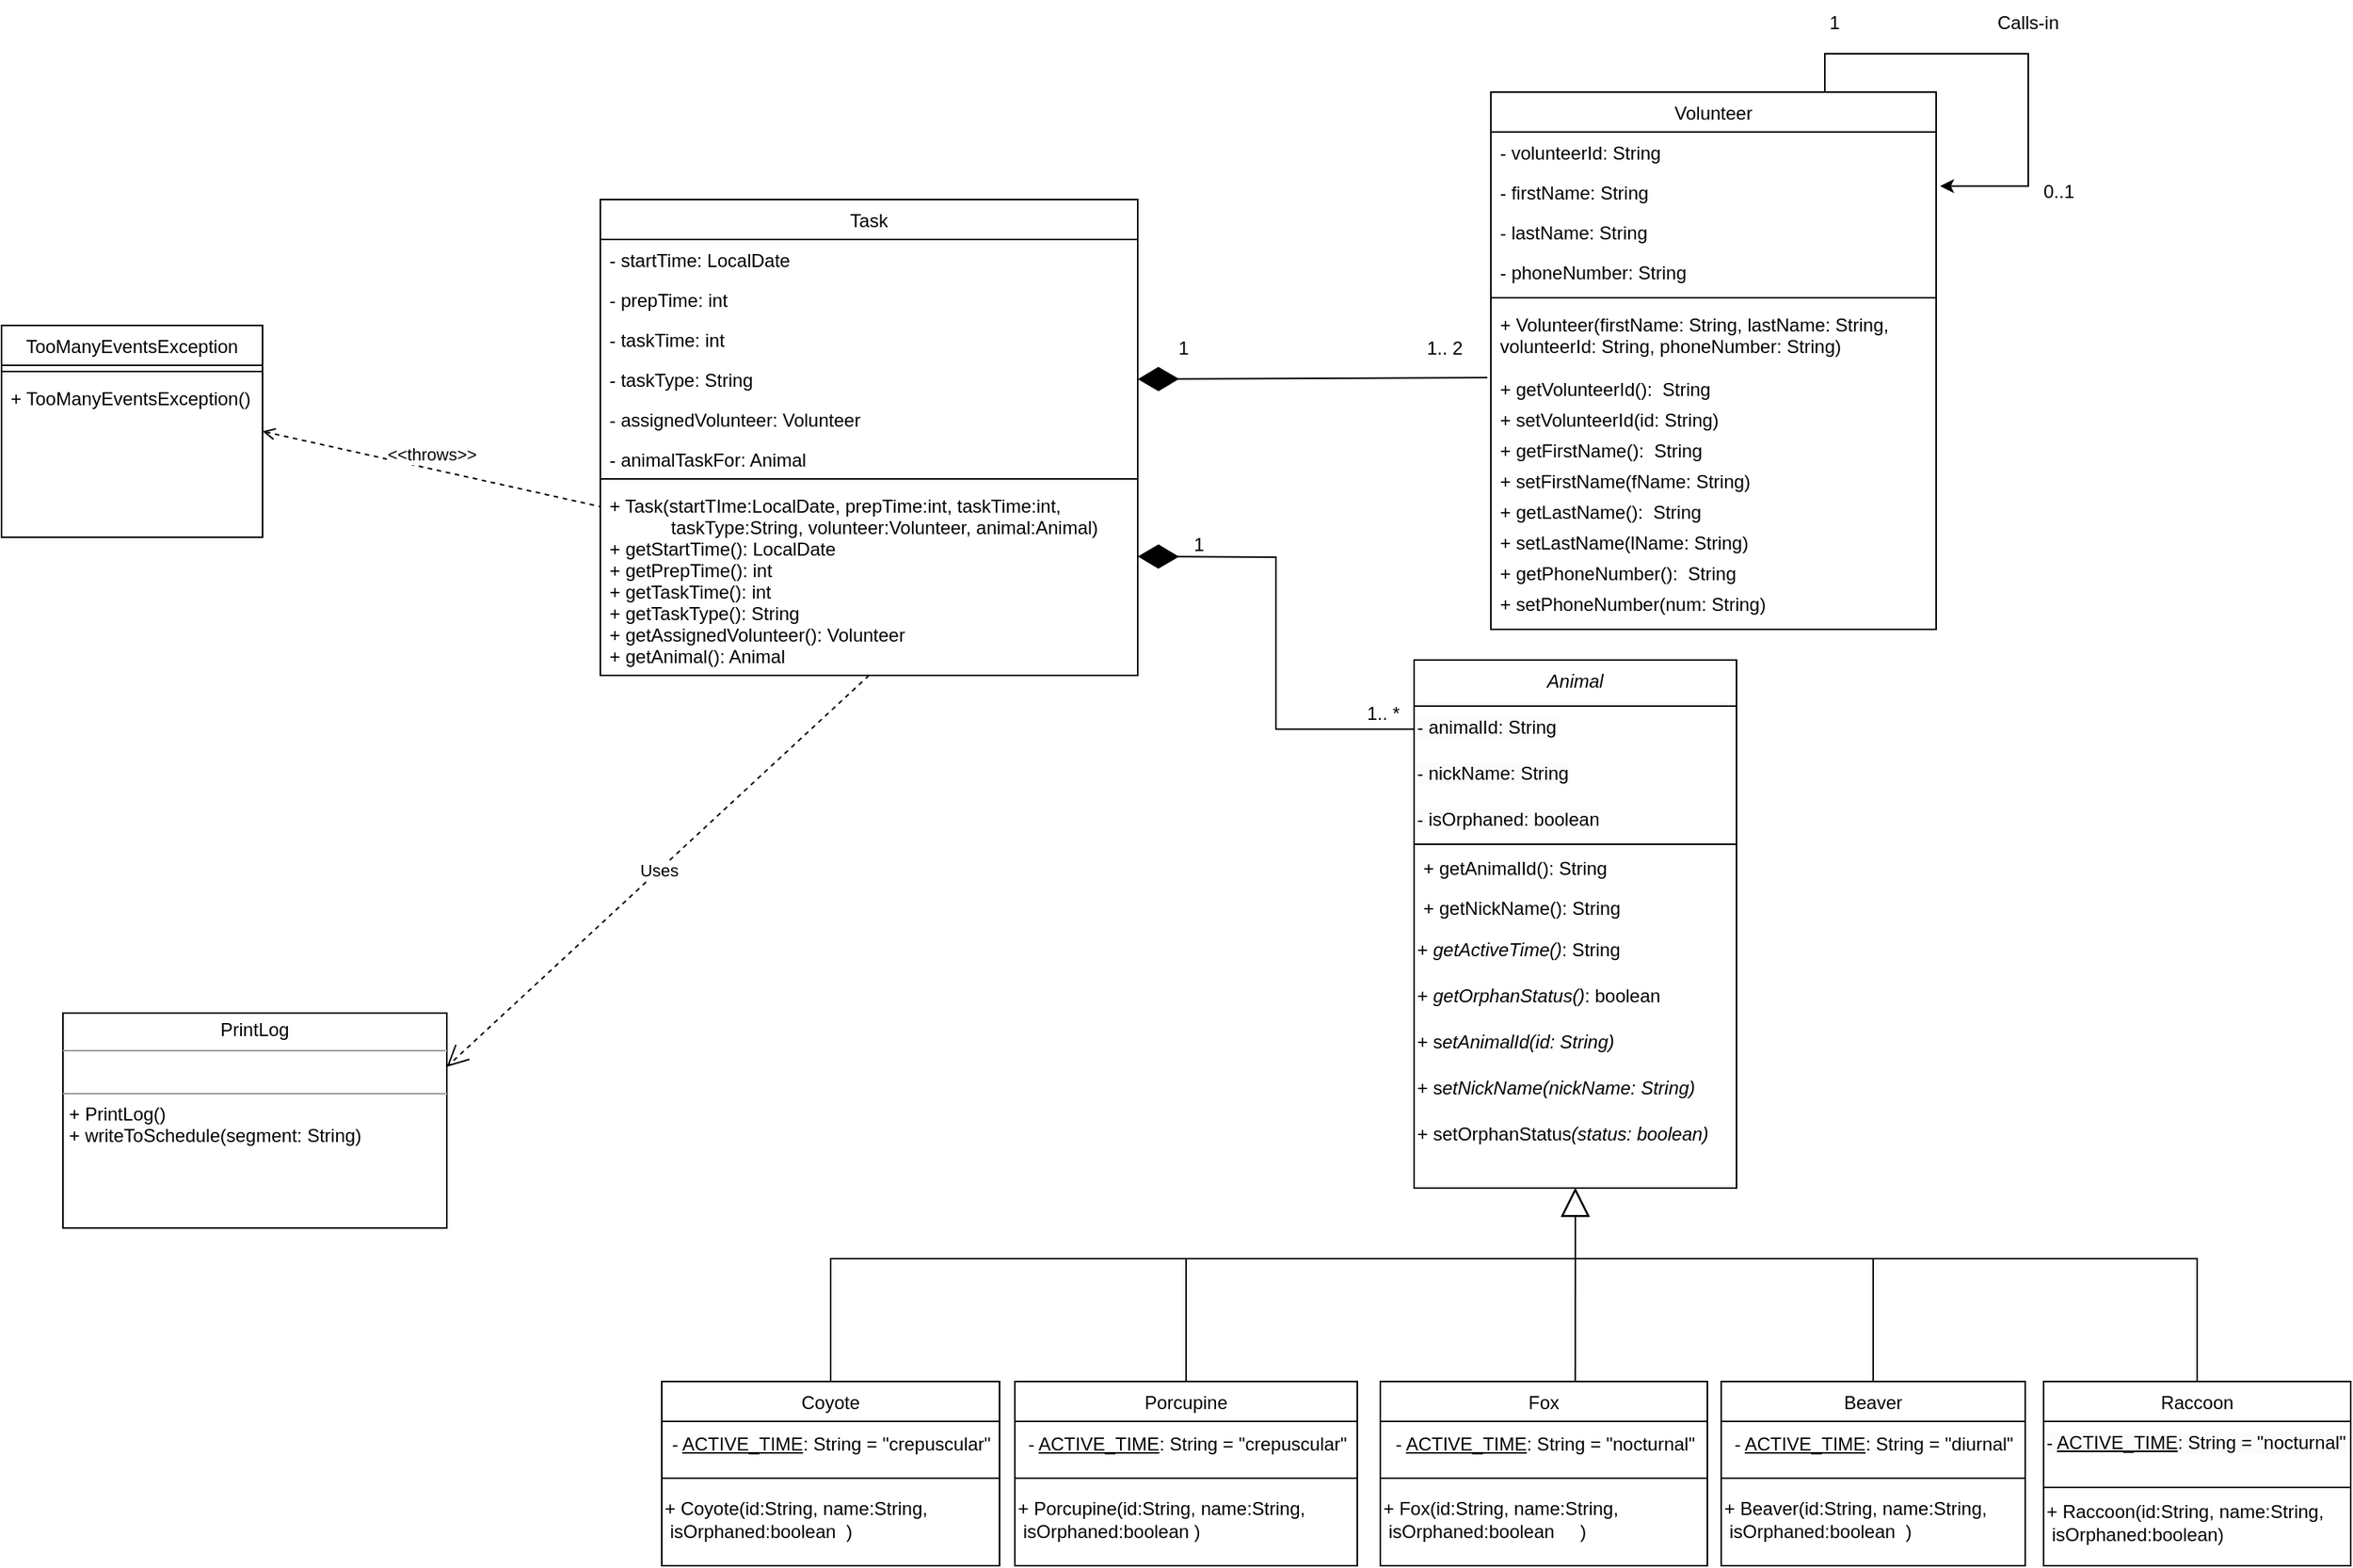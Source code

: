 <mxfile version="21.0.6" type="github">
  <diagram name="Page-1" id="5f1l54Y-k9J56JzOlF0F">
    <mxGraphModel dx="2200" dy="1110" grid="1" gridSize="10" guides="1" tooltips="1" connect="1" arrows="1" fold="1" page="1" pageScale="1" pageWidth="850" pageHeight="1100" math="0" shadow="0">
      <root>
        <mxCell id="0" />
        <mxCell id="1" parent="0" />
        <mxCell id="e-BOg4NV48hKf3DJ9NVS-3" style="edgeStyle=orthogonalEdgeStyle;rounded=0;orthogonalLoop=1;jettySize=auto;html=1;exitX=0.75;exitY=0;exitDx=0;exitDy=0;entryX=1.009;entryY=0.175;entryDx=0;entryDy=0;entryPerimeter=0;" edge="1" parent="1" source="e-BOg4NV48hKf3DJ9NVS-4" target="e-BOg4NV48hKf3DJ9NVS-4">
          <mxGeometry relative="1" as="geometry">
            <mxPoint x="1150" y="250" as="targetPoint" />
            <Array as="points">
              <mxPoint x="1198" y="275" />
              <mxPoint x="1320" y="275" />
              <mxPoint x="1320" y="333" />
            </Array>
          </mxGeometry>
        </mxCell>
        <mxCell id="e-BOg4NV48hKf3DJ9NVS-4" value="Volunteer" style="swimlane;fontStyle=0;align=center;verticalAlign=top;childLayout=stackLayout;horizontal=1;startSize=26;horizontalStack=0;resizeParent=1;resizeLast=0;collapsible=1;marginBottom=0;rounded=0;shadow=0;strokeWidth=1;" vertex="1" parent="1">
          <mxGeometry x="970" y="300" width="290" height="350" as="geometry">
            <mxRectangle x="220" y="120" width="160" height="26" as="alternateBounds" />
          </mxGeometry>
        </mxCell>
        <mxCell id="e-BOg4NV48hKf3DJ9NVS-5" value="- volunteerId: String" style="text;align=left;verticalAlign=top;spacingLeft=4;spacingRight=4;overflow=hidden;rotatable=0;points=[[0,0.5],[1,0.5]];portConstraint=eastwest;" vertex="1" parent="e-BOg4NV48hKf3DJ9NVS-4">
          <mxGeometry y="26" width="290" height="26" as="geometry" />
        </mxCell>
        <mxCell id="e-BOg4NV48hKf3DJ9NVS-6" value="- firstName: String" style="text;align=left;verticalAlign=top;spacingLeft=4;spacingRight=4;overflow=hidden;rotatable=0;points=[[0,0.5],[1,0.5]];portConstraint=eastwest;" vertex="1" parent="e-BOg4NV48hKf3DJ9NVS-4">
          <mxGeometry y="52" width="290" height="26" as="geometry" />
        </mxCell>
        <mxCell id="e-BOg4NV48hKf3DJ9NVS-7" value="- lastName: String" style="text;align=left;verticalAlign=top;spacingLeft=4;spacingRight=4;overflow=hidden;rotatable=0;points=[[0,0.5],[1,0.5]];portConstraint=eastwest;rounded=0;shadow=0;html=0;" vertex="1" parent="e-BOg4NV48hKf3DJ9NVS-4">
          <mxGeometry y="78" width="290" height="26" as="geometry" />
        </mxCell>
        <mxCell id="e-BOg4NV48hKf3DJ9NVS-8" value="- phoneNumber: String" style="text;align=left;verticalAlign=top;spacingLeft=4;spacingRight=4;overflow=hidden;rotatable=0;points=[[0,0.5],[1,0.5]];portConstraint=eastwest;rounded=0;shadow=0;html=0;" vertex="1" parent="e-BOg4NV48hKf3DJ9NVS-4">
          <mxGeometry y="104" width="290" height="26" as="geometry" />
        </mxCell>
        <mxCell id="e-BOg4NV48hKf3DJ9NVS-9" value="" style="line;html=1;strokeWidth=1;align=left;verticalAlign=middle;spacingTop=-1;spacingLeft=3;spacingRight=3;rotatable=0;labelPosition=right;points=[];portConstraint=eastwest;" vertex="1" parent="e-BOg4NV48hKf3DJ9NVS-4">
          <mxGeometry y="130" width="290" height="8" as="geometry" />
        </mxCell>
        <mxCell id="e-BOg4NV48hKf3DJ9NVS-10" value="+ Volunteer(firstName: String, lastName: String, &#xa;volunteerId: String, phoneNumber: String)" style="text;align=left;verticalAlign=top;spacingLeft=4;spacingRight=4;overflow=hidden;rotatable=0;points=[[0,0.5],[1,0.5]];portConstraint=eastwest;" vertex="1" parent="e-BOg4NV48hKf3DJ9NVS-4">
          <mxGeometry y="138" width="290" height="42" as="geometry" />
        </mxCell>
        <mxCell id="e-BOg4NV48hKf3DJ9NVS-11" value="+ getVolunteerId():  String" style="text;align=left;verticalAlign=top;spacingLeft=4;spacingRight=4;overflow=hidden;rotatable=0;points=[[0,0.5],[1,0.5]];portConstraint=eastwest;" vertex="1" parent="e-BOg4NV48hKf3DJ9NVS-4">
          <mxGeometry y="180" width="290" height="20" as="geometry" />
        </mxCell>
        <mxCell id="e-BOg4NV48hKf3DJ9NVS-12" value="+ setVolunteerId(id: String) " style="text;align=left;verticalAlign=top;spacingLeft=4;spacingRight=4;overflow=hidden;rotatable=0;points=[[0,0.5],[1,0.5]];portConstraint=eastwest;" vertex="1" parent="e-BOg4NV48hKf3DJ9NVS-4">
          <mxGeometry y="200" width="290" height="20" as="geometry" />
        </mxCell>
        <mxCell id="e-BOg4NV48hKf3DJ9NVS-13" value="+ getFirstName():  String" style="text;align=left;verticalAlign=top;spacingLeft=4;spacingRight=4;overflow=hidden;rotatable=0;points=[[0,0.5],[1,0.5]];portConstraint=eastwest;" vertex="1" parent="e-BOg4NV48hKf3DJ9NVS-4">
          <mxGeometry y="220" width="290" height="20" as="geometry" />
        </mxCell>
        <mxCell id="e-BOg4NV48hKf3DJ9NVS-14" value="+ setFirstName(fName: String) " style="text;align=left;verticalAlign=top;spacingLeft=4;spacingRight=4;overflow=hidden;rotatable=0;points=[[0,0.5],[1,0.5]];portConstraint=eastwest;" vertex="1" parent="e-BOg4NV48hKf3DJ9NVS-4">
          <mxGeometry y="240" width="290" height="20" as="geometry" />
        </mxCell>
        <mxCell id="e-BOg4NV48hKf3DJ9NVS-15" value="+ getLastName():  String" style="text;align=left;verticalAlign=top;spacingLeft=4;spacingRight=4;overflow=hidden;rotatable=0;points=[[0,0.5],[1,0.5]];portConstraint=eastwest;" vertex="1" parent="e-BOg4NV48hKf3DJ9NVS-4">
          <mxGeometry y="260" width="290" height="20" as="geometry" />
        </mxCell>
        <mxCell id="e-BOg4NV48hKf3DJ9NVS-16" value="+ setLastName(lName: String) " style="text;align=left;verticalAlign=top;spacingLeft=4;spacingRight=4;overflow=hidden;rotatable=0;points=[[0,0.5],[1,0.5]];portConstraint=eastwest;" vertex="1" parent="e-BOg4NV48hKf3DJ9NVS-4">
          <mxGeometry y="280" width="290" height="20" as="geometry" />
        </mxCell>
        <mxCell id="e-BOg4NV48hKf3DJ9NVS-17" value="+ getPhoneNumber():  String" style="text;align=left;verticalAlign=top;spacingLeft=4;spacingRight=4;overflow=hidden;rotatable=0;points=[[0,0.5],[1,0.5]];portConstraint=eastwest;" vertex="1" parent="e-BOg4NV48hKf3DJ9NVS-4">
          <mxGeometry y="300" width="290" height="20" as="geometry" />
        </mxCell>
        <mxCell id="e-BOg4NV48hKf3DJ9NVS-18" value="+ setPhoneNumber(num: String)" style="text;align=left;verticalAlign=top;spacingLeft=4;spacingRight=4;overflow=hidden;rotatable=0;points=[[0,0.5],[1,0.5]];portConstraint=eastwest;" vertex="1" parent="e-BOg4NV48hKf3DJ9NVS-4">
          <mxGeometry y="320" width="290" height="20" as="geometry" />
        </mxCell>
        <mxCell id="e-BOg4NV48hKf3DJ9NVS-19" value="Animal" style="swimlane;fontStyle=2;align=center;verticalAlign=top;childLayout=stackLayout;horizontal=1;startSize=30;horizontalStack=0;resizeParent=1;resizeLast=0;collapsible=1;marginBottom=0;rounded=0;shadow=0;strokeWidth=1;" vertex="1" parent="1">
          <mxGeometry x="920" y="670" width="210" height="344" as="geometry">
            <mxRectangle x="130" y="380" width="160" height="26" as="alternateBounds" />
          </mxGeometry>
        </mxCell>
        <mxCell id="e-BOg4NV48hKf3DJ9NVS-20" value="&lt;span style=&quot;color: rgb(0, 0, 0); font-family: Helvetica; font-size: 12px; font-style: normal; font-variant-ligatures: normal; font-variant-caps: normal; font-weight: 400; letter-spacing: normal; orphans: 2; text-align: left; text-indent: 0px; text-transform: none; widows: 2; word-spacing: 0px; -webkit-text-stroke-width: 0px; background-color: rgb(251, 251, 251); text-decoration-thickness: initial; text-decoration-style: initial; text-decoration-color: initial; float: none; display: inline !important;&quot;&gt;- animalId: String&lt;/span&gt;" style="text;whiteSpace=wrap;html=1;" vertex="1" parent="e-BOg4NV48hKf3DJ9NVS-19">
          <mxGeometry y="30" width="210" height="30" as="geometry" />
        </mxCell>
        <mxCell id="e-BOg4NV48hKf3DJ9NVS-21" value="&lt;span style=&quot;color: rgb(0, 0, 0); font-family: Helvetica; font-size: 12px; font-style: normal; font-variant-ligatures: normal; font-variant-caps: normal; font-weight: 400; letter-spacing: normal; orphans: 2; text-align: left; text-indent: 0px; text-transform: none; widows: 2; word-spacing: 0px; -webkit-text-stroke-width: 0px; background-color: rgb(251, 251, 251); text-decoration-thickness: initial; text-decoration-style: initial; text-decoration-color: initial; float: none; display: inline !important;&quot;&gt;- nickName: String&lt;/span&gt;" style="text;whiteSpace=wrap;html=1;" vertex="1" parent="e-BOg4NV48hKf3DJ9NVS-19">
          <mxGeometry y="60" width="210" height="30" as="geometry" />
        </mxCell>
        <mxCell id="e-BOg4NV48hKf3DJ9NVS-22" value="&lt;span style=&quot;color: rgb(0, 0, 0); font-family: Helvetica; font-size: 12px; font-style: normal; font-variant-ligatures: normal; font-variant-caps: normal; font-weight: 400; letter-spacing: normal; orphans: 2; text-align: left; text-indent: 0px; text-transform: none; widows: 2; word-spacing: 0px; -webkit-text-stroke-width: 0px; background-color: rgb(251, 251, 251); text-decoration-thickness: initial; text-decoration-style: initial; text-decoration-color: initial; float: none; display: inline !important;&quot;&gt;- isOrphaned: boolean&lt;/span&gt;" style="text;whiteSpace=wrap;html=1;" vertex="1" parent="e-BOg4NV48hKf3DJ9NVS-19">
          <mxGeometry y="90" width="210" height="28" as="geometry" />
        </mxCell>
        <mxCell id="e-BOg4NV48hKf3DJ9NVS-23" value="" style="line;html=1;strokeWidth=1;align=left;verticalAlign=middle;spacingTop=-1;spacingLeft=3;spacingRight=3;rotatable=0;labelPosition=right;points=[];portConstraint=eastwest;" vertex="1" parent="e-BOg4NV48hKf3DJ9NVS-19">
          <mxGeometry y="118" width="210" height="4" as="geometry" />
        </mxCell>
        <mxCell id="e-BOg4NV48hKf3DJ9NVS-24" value="+ getAnimalId(): String" style="text;align=left;verticalAlign=top;spacingLeft=4;spacingRight=4;overflow=hidden;rotatable=0;points=[[0,0.5],[1,0.5]];portConstraint=eastwest;fontStyle=0" vertex="1" parent="e-BOg4NV48hKf3DJ9NVS-19">
          <mxGeometry y="122" width="210" height="26" as="geometry" />
        </mxCell>
        <mxCell id="e-BOg4NV48hKf3DJ9NVS-25" value="+ getNickName(): String" style="text;align=left;verticalAlign=top;spacingLeft=4;spacingRight=4;overflow=hidden;rotatable=0;points=[[0,0.5],[1,0.5]];portConstraint=eastwest;fontStyle=0" vertex="1" parent="e-BOg4NV48hKf3DJ9NVS-19">
          <mxGeometry y="148" width="210" height="26" as="geometry" />
        </mxCell>
        <mxCell id="e-BOg4NV48hKf3DJ9NVS-26" value="+ &lt;i&gt;getActiveTime()&lt;/i&gt;: String" style="text;html=1;align=left;verticalAlign=middle;resizable=0;points=[];autosize=1;strokeColor=none;fillColor=none;" vertex="1" parent="e-BOg4NV48hKf3DJ9NVS-19">
          <mxGeometry y="174" width="210" height="30" as="geometry" />
        </mxCell>
        <mxCell id="e-BOg4NV48hKf3DJ9NVS-27" value="+ &lt;i&gt;getOrphanStatus()&lt;/i&gt;: boolean" style="text;html=1;align=left;verticalAlign=middle;resizable=0;points=[];autosize=1;strokeColor=none;fillColor=none;" vertex="1" parent="e-BOg4NV48hKf3DJ9NVS-19">
          <mxGeometry y="204" width="210" height="30" as="geometry" />
        </mxCell>
        <mxCell id="e-BOg4NV48hKf3DJ9NVS-28" value="+ s&lt;i&gt;etAnimalId(id: String)&lt;/i&gt;" style="text;html=1;align=left;verticalAlign=middle;resizable=0;points=[];autosize=1;strokeColor=none;fillColor=none;" vertex="1" parent="e-BOg4NV48hKf3DJ9NVS-19">
          <mxGeometry y="234" width="210" height="30" as="geometry" />
        </mxCell>
        <mxCell id="e-BOg4NV48hKf3DJ9NVS-29" value="+ s&lt;i&gt;etNickName(nickName: String)&lt;/i&gt;" style="text;html=1;align=left;verticalAlign=middle;resizable=0;points=[];autosize=1;strokeColor=none;fillColor=none;" vertex="1" parent="e-BOg4NV48hKf3DJ9NVS-19">
          <mxGeometry y="264" width="210" height="30" as="geometry" />
        </mxCell>
        <mxCell id="e-BOg4NV48hKf3DJ9NVS-30" value="+ setOrphanStatus&lt;i&gt;(status: boolean)&lt;/i&gt;" style="text;html=1;align=left;verticalAlign=middle;resizable=0;points=[];autosize=1;strokeColor=none;fillColor=none;" vertex="1" parent="e-BOg4NV48hKf3DJ9NVS-19">
          <mxGeometry y="294" width="210" height="30" as="geometry" />
        </mxCell>
        <mxCell id="e-BOg4NV48hKf3DJ9NVS-31" value="Coyote" style="swimlane;fontStyle=0;align=center;verticalAlign=top;childLayout=stackLayout;horizontal=1;startSize=26;horizontalStack=0;resizeParent=1;resizeLast=0;collapsible=1;marginBottom=0;rounded=0;shadow=0;strokeWidth=1;" vertex="1" parent="1">
          <mxGeometry x="430" y="1140" width="220" height="120" as="geometry">
            <mxRectangle x="130" y="380" width="160" height="26" as="alternateBounds" />
          </mxGeometry>
        </mxCell>
        <mxCell id="e-BOg4NV48hKf3DJ9NVS-32" value="- &lt;u&gt;ACTIVE_TIME&lt;/u&gt;: String = &quot;crepuscular&quot;" style="text;html=1;align=center;verticalAlign=middle;resizable=0;points=[];autosize=1;strokeColor=none;fillColor=none;" vertex="1" parent="e-BOg4NV48hKf3DJ9NVS-31">
          <mxGeometry y="26" width="220" height="30" as="geometry" />
        </mxCell>
        <mxCell id="e-BOg4NV48hKf3DJ9NVS-33" value="" style="line;html=1;strokeWidth=1;align=left;verticalAlign=middle;spacingTop=-1;spacingLeft=3;spacingRight=3;rotatable=0;labelPosition=right;points=[];portConstraint=eastwest;" vertex="1" parent="e-BOg4NV48hKf3DJ9NVS-31">
          <mxGeometry y="56" width="220" height="14" as="geometry" />
        </mxCell>
        <mxCell id="e-BOg4NV48hKf3DJ9NVS-34" value="+ Coyote(id:String, name:String, &lt;br&gt;&lt;span style=&quot;white-space: pre;&quot;&gt;	isOrphaned:boolean&lt;/span&gt;&amp;nbsp; )" style="text;html=1;align=left;verticalAlign=middle;resizable=0;points=[];autosize=1;strokeColor=none;fillColor=none;" vertex="1" parent="e-BOg4NV48hKf3DJ9NVS-31">
          <mxGeometry y="70" width="220" height="40" as="geometry" />
        </mxCell>
        <mxCell id="e-BOg4NV48hKf3DJ9NVS-35" value="Porcupine" style="swimlane;fontStyle=0;align=center;verticalAlign=top;childLayout=stackLayout;horizontal=1;startSize=26;horizontalStack=0;resizeParent=1;resizeLast=0;collapsible=1;marginBottom=0;rounded=0;shadow=0;strokeWidth=1;" vertex="1" parent="1">
          <mxGeometry x="660" y="1140" width="223" height="120" as="geometry">
            <mxRectangle x="130" y="380" width="160" height="26" as="alternateBounds" />
          </mxGeometry>
        </mxCell>
        <mxCell id="e-BOg4NV48hKf3DJ9NVS-36" value="- &lt;u&gt;ACTIVE_TIME&lt;/u&gt;: String = &quot;crepuscular&quot;" style="text;html=1;align=center;verticalAlign=middle;resizable=0;points=[];autosize=1;strokeColor=none;fillColor=none;" vertex="1" parent="e-BOg4NV48hKf3DJ9NVS-35">
          <mxGeometry y="26" width="223" height="30" as="geometry" />
        </mxCell>
        <mxCell id="e-BOg4NV48hKf3DJ9NVS-37" value="" style="line;html=1;strokeWidth=1;align=left;verticalAlign=middle;spacingTop=-1;spacingLeft=3;spacingRight=3;rotatable=0;labelPosition=right;points=[];portConstraint=eastwest;" vertex="1" parent="e-BOg4NV48hKf3DJ9NVS-35">
          <mxGeometry y="56" width="223" height="14" as="geometry" />
        </mxCell>
        <mxCell id="e-BOg4NV48hKf3DJ9NVS-38" value="+ Porcupine(id:String, name:String, &lt;br&gt;&lt;span style=&quot;white-space: pre;&quot;&gt;	&lt;/span&gt;isOrphaned:boolean )" style="text;html=1;align=left;verticalAlign=middle;resizable=0;points=[];autosize=1;strokeColor=none;fillColor=none;" vertex="1" parent="e-BOg4NV48hKf3DJ9NVS-35">
          <mxGeometry y="70" width="223" height="40" as="geometry" />
        </mxCell>
        <mxCell id="e-BOg4NV48hKf3DJ9NVS-39" value="Raccoon" style="swimlane;fontStyle=0;align=center;verticalAlign=top;childLayout=stackLayout;horizontal=1;startSize=26;horizontalStack=0;resizeParent=1;resizeLast=0;collapsible=1;marginBottom=0;rounded=0;shadow=0;strokeWidth=1;" vertex="1" parent="1">
          <mxGeometry x="1330" y="1140" width="200" height="120" as="geometry">
            <mxRectangle x="590" y="730" width="160" height="26" as="alternateBounds" />
          </mxGeometry>
        </mxCell>
        <mxCell id="e-BOg4NV48hKf3DJ9NVS-40" value="&lt;span style=&quot;color: rgb(0, 0, 0); font-family: Helvetica; font-size: 12px; font-style: normal; font-variant-ligatures: normal; font-variant-caps: normal; font-weight: 400; letter-spacing: normal; orphans: 2; text-align: center; text-indent: 0px; text-transform: none; widows: 2; word-spacing: 0px; -webkit-text-stroke-width: 0px; background-color: rgb(251, 251, 251); text-decoration-thickness: initial; text-decoration-style: initial; text-decoration-color: initial; float: none; display: inline !important;&quot;&gt;- &lt;u&gt;ACTIVE_TIME&lt;/u&gt;: String = &quot;nocturnal&quot;&lt;/span&gt;" style="text;whiteSpace=wrap;html=1;" vertex="1" parent="e-BOg4NV48hKf3DJ9NVS-39">
          <mxGeometry y="26" width="200" height="40" as="geometry" />
        </mxCell>
        <mxCell id="e-BOg4NV48hKf3DJ9NVS-41" value="" style="line;html=1;strokeWidth=1;align=left;verticalAlign=middle;spacingTop=-1;spacingLeft=3;spacingRight=3;rotatable=0;labelPosition=right;points=[];portConstraint=eastwest;" vertex="1" parent="e-BOg4NV48hKf3DJ9NVS-39">
          <mxGeometry y="66" width="200" height="6" as="geometry" />
        </mxCell>
        <mxCell id="e-BOg4NV48hKf3DJ9NVS-42" value="+ Raccoon(id:String, name:String, &lt;br&gt;&lt;span style=&quot;white-space: pre;&quot;&gt;	isOrphaned:boolean&lt;/span&gt;)" style="text;html=1;align=left;verticalAlign=middle;resizable=0;points=[];autosize=1;strokeColor=none;fillColor=none;" vertex="1" parent="e-BOg4NV48hKf3DJ9NVS-39">
          <mxGeometry y="72" width="200" height="40" as="geometry" />
        </mxCell>
        <mxCell id="e-BOg4NV48hKf3DJ9NVS-43" value="Beaver" style="swimlane;fontStyle=0;align=center;verticalAlign=top;childLayout=stackLayout;horizontal=1;startSize=26;horizontalStack=0;resizeParent=1;resizeLast=0;collapsible=1;marginBottom=0;rounded=0;shadow=0;strokeWidth=1;" vertex="1" parent="1">
          <mxGeometry x="1120" y="1140" width="198" height="120" as="geometry">
            <mxRectangle x="130" y="380" width="160" height="26" as="alternateBounds" />
          </mxGeometry>
        </mxCell>
        <mxCell id="e-BOg4NV48hKf3DJ9NVS-44" value="- &lt;u&gt;ACTIVE_TIME&lt;/u&gt;: String = &quot;diurnal&quot;" style="text;html=1;align=center;verticalAlign=middle;resizable=0;points=[];autosize=1;strokeColor=none;fillColor=none;" vertex="1" parent="e-BOg4NV48hKf3DJ9NVS-43">
          <mxGeometry y="26" width="198" height="30" as="geometry" />
        </mxCell>
        <mxCell id="e-BOg4NV48hKf3DJ9NVS-45" value="" style="line;html=1;strokeWidth=1;align=left;verticalAlign=middle;spacingTop=-1;spacingLeft=3;spacingRight=3;rotatable=0;labelPosition=right;points=[];portConstraint=eastwest;" vertex="1" parent="e-BOg4NV48hKf3DJ9NVS-43">
          <mxGeometry y="56" width="198" height="14" as="geometry" />
        </mxCell>
        <mxCell id="e-BOg4NV48hKf3DJ9NVS-46" value="+ Beaver(id:String, name:String, &lt;br&gt;&lt;span style=&quot;white-space: pre;&quot;&gt;	&lt;/span&gt;isOrphaned:boolean &amp;nbsp;)" style="text;html=1;align=left;verticalAlign=middle;resizable=0;points=[];autosize=1;strokeColor=none;fillColor=none;" vertex="1" parent="e-BOg4NV48hKf3DJ9NVS-43">
          <mxGeometry y="70" width="198" height="40" as="geometry" />
        </mxCell>
        <mxCell id="e-BOg4NV48hKf3DJ9NVS-47" value="Fox" style="swimlane;fontStyle=0;align=center;verticalAlign=top;childLayout=stackLayout;horizontal=1;startSize=26;horizontalStack=0;resizeParent=1;resizeLast=0;collapsible=1;marginBottom=0;rounded=0;shadow=0;strokeWidth=1;" vertex="1" parent="1">
          <mxGeometry x="898" y="1140" width="213" height="120" as="geometry">
            <mxRectangle x="130" y="380" width="160" height="26" as="alternateBounds" />
          </mxGeometry>
        </mxCell>
        <mxCell id="e-BOg4NV48hKf3DJ9NVS-48" value="- &lt;u&gt;ACTIVE_TIME&lt;/u&gt;: String = &quot;nocturnal&quot;" style="text;html=1;align=center;verticalAlign=middle;resizable=0;points=[];autosize=1;strokeColor=none;fillColor=none;" vertex="1" parent="e-BOg4NV48hKf3DJ9NVS-47">
          <mxGeometry y="26" width="213" height="30" as="geometry" />
        </mxCell>
        <mxCell id="e-BOg4NV48hKf3DJ9NVS-49" value="" style="line;html=1;strokeWidth=1;align=left;verticalAlign=middle;spacingTop=-1;spacingLeft=3;spacingRight=3;rotatable=0;labelPosition=right;points=[];portConstraint=eastwest;" vertex="1" parent="e-BOg4NV48hKf3DJ9NVS-47">
          <mxGeometry y="56" width="213" height="14" as="geometry" />
        </mxCell>
        <mxCell id="e-BOg4NV48hKf3DJ9NVS-50" value="+ Fox(id:String, name:String, &lt;br&gt;&lt;span style=&quot;white-space: pre;&quot;&gt;	&lt;/span&gt;isOrphaned:boolean &amp;nbsp; &amp;nbsp; )" style="text;html=1;align=left;verticalAlign=middle;resizable=0;points=[];autosize=1;strokeColor=none;fillColor=none;" vertex="1" parent="e-BOg4NV48hKf3DJ9NVS-47">
          <mxGeometry y="70" width="213" height="40" as="geometry" />
        </mxCell>
        <mxCell id="e-BOg4NV48hKf3DJ9NVS-51" value="1" style="text;strokeColor=none;align=center;fillColor=none;html=1;verticalAlign=middle;whiteSpace=wrap;rounded=0;" vertex="1" parent="1">
          <mxGeometry x="1164" y="240" width="60" height="30" as="geometry" />
        </mxCell>
        <mxCell id="e-BOg4NV48hKf3DJ9NVS-52" value="0..1" style="text;strokeColor=none;align=center;fillColor=none;html=1;verticalAlign=middle;whiteSpace=wrap;rounded=0;" vertex="1" parent="1">
          <mxGeometry x="1310" y="350" width="60" height="30" as="geometry" />
        </mxCell>
        <mxCell id="e-BOg4NV48hKf3DJ9NVS-53" value="Calls-in" style="text;strokeColor=none;align=center;fillColor=none;html=1;verticalAlign=middle;whiteSpace=wrap;rounded=0;" vertex="1" parent="1">
          <mxGeometry x="1290" y="240" width="60" height="30" as="geometry" />
        </mxCell>
        <mxCell id="e-BOg4NV48hKf3DJ9NVS-54" value="&lt;p style=&quot;margin:0px;margin-top:4px;text-align:center;&quot;&gt;PrintLog&lt;/p&gt;&lt;hr size=&quot;1&quot;&gt;&lt;p style=&quot;margin:0px;margin-left:4px;&quot;&gt;&lt;br&gt;&lt;/p&gt;&lt;hr size=&quot;1&quot;&gt;&lt;p style=&quot;margin:0px;margin-left:4px;&quot;&gt;+ PrintLog()&lt;/p&gt;&lt;p style=&quot;margin:0px;margin-left:4px;&quot;&gt;+ writeToSchedule(segment: String)&lt;/p&gt;" style="verticalAlign=top;align=left;overflow=fill;fontSize=12;fontFamily=Helvetica;html=1;whiteSpace=wrap;" vertex="1" parent="1">
          <mxGeometry x="40" y="900" width="250" height="140" as="geometry" />
        </mxCell>
        <mxCell id="e-BOg4NV48hKf3DJ9NVS-55" value="" style="endArrow=block;endSize=16;endFill=0;html=1;rounded=0;edgeStyle=orthogonalEdgeStyle;exitX=0.5;exitY=0;exitDx=0;exitDy=0;entryX=0.5;entryY=1;entryDx=0;entryDy=0;" edge="1" parent="1" source="e-BOg4NV48hKf3DJ9NVS-43" target="e-BOg4NV48hKf3DJ9NVS-19">
          <mxGeometry x="0.432" y="-55" width="160" relative="1" as="geometry">
            <mxPoint x="1070" y="1070" as="sourcePoint" />
            <mxPoint x="1230" y="1070" as="targetPoint" />
            <Array as="points">
              <mxPoint x="1203" y="1060" />
              <mxPoint x="1005" y="1060" />
            </Array>
            <mxPoint y="1" as="offset" />
          </mxGeometry>
        </mxCell>
        <mxCell id="e-BOg4NV48hKf3DJ9NVS-56" value="" style="endArrow=block;endSize=16;endFill=0;html=1;rounded=0;edgeStyle=orthogonalEdgeStyle;exitX=0.5;exitY=0;exitDx=0;exitDy=0;entryX=0.5;entryY=1;entryDx=0;entryDy=0;" edge="1" parent="1" source="e-BOg4NV48hKf3DJ9NVS-39" target="e-BOg4NV48hKf3DJ9NVS-19">
          <mxGeometry x="0.432" y="-55" width="160" relative="1" as="geometry">
            <mxPoint x="1248" y="1150" as="sourcePoint" />
            <mxPoint x="1050" y="918" as="targetPoint" />
            <Array as="points">
              <mxPoint x="1400" y="1060" />
              <mxPoint x="1005" y="1060" />
            </Array>
            <mxPoint y="1" as="offset" />
          </mxGeometry>
        </mxCell>
        <mxCell id="e-BOg4NV48hKf3DJ9NVS-57" value="" style="endArrow=block;endSize=16;endFill=0;html=1;rounded=0;edgeStyle=orthogonalEdgeStyle;exitX=0.5;exitY=0;exitDx=0;exitDy=0;entryX=0.5;entryY=1;entryDx=0;entryDy=0;" edge="1" parent="1" source="e-BOg4NV48hKf3DJ9NVS-35" target="e-BOg4NV48hKf3DJ9NVS-19">
          <mxGeometry x="0.432" y="-55" width="160" relative="1" as="geometry">
            <mxPoint x="785" y="1140" as="sourcePoint" />
            <mxPoint x="390" y="908" as="targetPoint" />
            <Array as="points">
              <mxPoint x="778" y="1060" />
              <mxPoint x="1005" y="1060" />
            </Array>
            <mxPoint y="1" as="offset" />
          </mxGeometry>
        </mxCell>
        <mxCell id="e-BOg4NV48hKf3DJ9NVS-58" value="Task" style="swimlane;fontStyle=0;align=center;verticalAlign=top;childLayout=stackLayout;horizontal=1;startSize=26;horizontalStack=0;resizeParent=1;resizeLast=0;collapsible=1;marginBottom=0;rounded=0;shadow=0;strokeWidth=1;" vertex="1" parent="1">
          <mxGeometry x="390" y="370" width="350" height="310" as="geometry">
            <mxRectangle x="220" y="120" width="160" height="26" as="alternateBounds" />
          </mxGeometry>
        </mxCell>
        <mxCell id="e-BOg4NV48hKf3DJ9NVS-59" value="- startTime: LocalDate" style="text;align=left;verticalAlign=top;spacingLeft=4;spacingRight=4;overflow=hidden;rotatable=0;points=[[0,0.5],[1,0.5]];portConstraint=eastwest;" vertex="1" parent="e-BOg4NV48hKf3DJ9NVS-58">
          <mxGeometry y="26" width="350" height="26" as="geometry" />
        </mxCell>
        <mxCell id="e-BOg4NV48hKf3DJ9NVS-60" value="- prepTime: int" style="text;align=left;verticalAlign=top;spacingLeft=4;spacingRight=4;overflow=hidden;rotatable=0;points=[[0,0.5],[1,0.5]];portConstraint=eastwest;" vertex="1" parent="e-BOg4NV48hKf3DJ9NVS-58">
          <mxGeometry y="52" width="350" height="26" as="geometry" />
        </mxCell>
        <mxCell id="e-BOg4NV48hKf3DJ9NVS-61" value="- taskTime: int" style="text;align=left;verticalAlign=top;spacingLeft=4;spacingRight=4;overflow=hidden;rotatable=0;points=[[0,0.5],[1,0.5]];portConstraint=eastwest;" vertex="1" parent="e-BOg4NV48hKf3DJ9NVS-58">
          <mxGeometry y="78" width="350" height="26" as="geometry" />
        </mxCell>
        <mxCell id="e-BOg4NV48hKf3DJ9NVS-62" value="- taskType: String" style="text;align=left;verticalAlign=top;spacingLeft=4;spacingRight=4;overflow=hidden;rotatable=0;points=[[0,0.5],[1,0.5]];portConstraint=eastwest;rounded=0;shadow=0;html=0;" vertex="1" parent="e-BOg4NV48hKf3DJ9NVS-58">
          <mxGeometry y="104" width="350" height="26" as="geometry" />
        </mxCell>
        <mxCell id="e-BOg4NV48hKf3DJ9NVS-63" value="- assignedVolunteer: Volunteer" style="text;align=left;verticalAlign=top;spacingLeft=4;spacingRight=4;overflow=hidden;rotatable=0;points=[[0,0.5],[1,0.5]];portConstraint=eastwest;rounded=0;shadow=0;html=0;" vertex="1" parent="e-BOg4NV48hKf3DJ9NVS-58">
          <mxGeometry y="130" width="350" height="26" as="geometry" />
        </mxCell>
        <mxCell id="e-BOg4NV48hKf3DJ9NVS-64" value="- animalTaskFor: Animal" style="text;align=left;verticalAlign=top;spacingLeft=4;spacingRight=4;overflow=hidden;rotatable=0;points=[[0,0.5],[1,0.5]];portConstraint=eastwest;rounded=0;shadow=0;html=0;" vertex="1" parent="e-BOg4NV48hKf3DJ9NVS-58">
          <mxGeometry y="156" width="350" height="22" as="geometry" />
        </mxCell>
        <mxCell id="e-BOg4NV48hKf3DJ9NVS-65" value="" style="line;html=1;strokeWidth=1;align=left;verticalAlign=middle;spacingTop=-1;spacingLeft=3;spacingRight=3;rotatable=0;labelPosition=right;points=[];portConstraint=eastwest;" vertex="1" parent="e-BOg4NV48hKf3DJ9NVS-58">
          <mxGeometry y="178" width="350" height="8" as="geometry" />
        </mxCell>
        <mxCell id="e-BOg4NV48hKf3DJ9NVS-66" value="+ Task(startTIme:LocalDate, prepTime:int, taskTime:int, &#xa;            taskType:String, volunteer:Volunteer, animal:Animal)&#xa;+ getStartTime(): LocalDate&#xa;+ getPrepTime(): int&#xa;+ getTaskTime(): int&#xa;+ getTaskType(): String&#xa;+ getAssignedVolunteer(): Volunteer&#xa;+ getAnimal(): Animal" style="text;align=left;verticalAlign=top;spacingLeft=4;spacingRight=4;overflow=hidden;rotatable=0;points=[[0,0.5],[1,0.5]];portConstraint=eastwest;" vertex="1" parent="e-BOg4NV48hKf3DJ9NVS-58">
          <mxGeometry y="186" width="350" height="116" as="geometry" />
        </mxCell>
        <mxCell id="e-BOg4NV48hKf3DJ9NVS-67" value="" style="endArrow=diamondThin;endFill=1;endSize=24;html=1;rounded=0;entryX=1;entryY=0.75;entryDx=0;entryDy=0;exitX=0;exitY=0.5;exitDx=0;exitDy=0;" edge="1" parent="1" source="e-BOg4NV48hKf3DJ9NVS-20" target="e-BOg4NV48hKf3DJ9NVS-58">
          <mxGeometry width="160" relative="1" as="geometry">
            <mxPoint x="880" y="821" as="sourcePoint" />
            <mxPoint x="1080" y="710" as="targetPoint" />
            <Array as="points">
              <mxPoint x="830" y="715" />
              <mxPoint x="830" y="603" />
            </Array>
          </mxGeometry>
        </mxCell>
        <mxCell id="e-BOg4NV48hKf3DJ9NVS-68" value="" style="endArrow=diamondThin;endFill=1;endSize=24;html=1;rounded=0;entryX=1;entryY=0.5;entryDx=0;entryDy=0;exitX=-0.008;exitY=0.302;exitDx=0;exitDy=0;exitPerimeter=0;" edge="1" parent="1" source="e-BOg4NV48hKf3DJ9NVS-11" target="e-BOg4NV48hKf3DJ9NVS-62">
          <mxGeometry width="160" relative="1" as="geometry">
            <mxPoint x="890" y="760" as="sourcePoint" />
            <mxPoint x="1050" y="760" as="targetPoint" />
          </mxGeometry>
        </mxCell>
        <mxCell id="e-BOg4NV48hKf3DJ9NVS-69" value="TooManyEventsException" style="swimlane;fontStyle=0;align=center;verticalAlign=top;childLayout=stackLayout;horizontal=1;startSize=26;horizontalStack=0;resizeParent=1;resizeLast=0;collapsible=1;marginBottom=0;rounded=0;shadow=0;strokeWidth=1;" vertex="1" parent="1">
          <mxGeometry y="452" width="170" height="138" as="geometry">
            <mxRectangle x="-510" y="370" width="160" height="26" as="alternateBounds" />
          </mxGeometry>
        </mxCell>
        <mxCell id="e-BOg4NV48hKf3DJ9NVS-70" value="" style="line;html=1;strokeWidth=1;align=left;verticalAlign=middle;spacingTop=-1;spacingLeft=3;spacingRight=3;rotatable=0;labelPosition=right;points=[];portConstraint=eastwest;" vertex="1" parent="e-BOg4NV48hKf3DJ9NVS-69">
          <mxGeometry y="26" width="170" height="8" as="geometry" />
        </mxCell>
        <mxCell id="e-BOg4NV48hKf3DJ9NVS-71" value="+ TooManyEventsException()" style="text;align=left;verticalAlign=top;spacingLeft=4;spacingRight=4;overflow=hidden;rotatable=0;points=[[0,0.5],[1,0.5]];portConstraint=eastwest;" vertex="1" parent="e-BOg4NV48hKf3DJ9NVS-69">
          <mxGeometry y="34" width="170" height="26" as="geometry" />
        </mxCell>
        <mxCell id="e-BOg4NV48hKf3DJ9NVS-72" value="&amp;lt;&amp;lt;throws&amp;gt;&amp;gt;" style="html=1;verticalAlign=bottom;endArrow=none;dashed=1;endSize=8;elbow=vertical;rounded=0;exitX=1;exitY=0.5;exitDx=0;exitDy=0;entryX=0;entryY=0.121;entryDx=0;entryDy=0;entryPerimeter=0;startArrow=open;startFill=0;endFill=0;" edge="1" parent="1" source="e-BOg4NV48hKf3DJ9NVS-69" target="e-BOg4NV48hKf3DJ9NVS-66">
          <mxGeometry relative="1" as="geometry">
            <mxPoint x="270" y="730" as="sourcePoint" />
            <mxPoint x="190" y="730" as="targetPoint" />
          </mxGeometry>
        </mxCell>
        <mxCell id="e-BOg4NV48hKf3DJ9NVS-73" value="Uses" style="endArrow=open;endSize=12;dashed=1;html=1;rounded=0;exitX=0.5;exitY=1;exitDx=0;exitDy=0;entryX=1;entryY=0.25;entryDx=0;entryDy=0;" edge="1" parent="1" source="e-BOg4NV48hKf3DJ9NVS-58" target="e-BOg4NV48hKf3DJ9NVS-54">
          <mxGeometry width="160" relative="1" as="geometry">
            <mxPoint x="210" y="990" as="sourcePoint" />
            <mxPoint x="370" y="990" as="targetPoint" />
          </mxGeometry>
        </mxCell>
        <mxCell id="e-BOg4NV48hKf3DJ9NVS-74" value="" style="endArrow=none;html=1;rounded=0;exitX=0.596;exitY=0;exitDx=0;exitDy=0;exitPerimeter=0;" edge="1" parent="1" source="e-BOg4NV48hKf3DJ9NVS-47">
          <mxGeometry width="50" height="50" relative="1" as="geometry">
            <mxPoint x="915" y="1140" as="sourcePoint" />
            <mxPoint x="1025" y="1060" as="targetPoint" />
          </mxGeometry>
        </mxCell>
        <mxCell id="e-BOg4NV48hKf3DJ9NVS-75" value="1" style="text;html=1;strokeColor=none;fillColor=none;align=center;verticalAlign=middle;whiteSpace=wrap;rounded=0;" vertex="1" parent="1">
          <mxGeometry x="740" y="452" width="60" height="30" as="geometry" />
        </mxCell>
        <mxCell id="e-BOg4NV48hKf3DJ9NVS-76" value="1.. 2" style="text;html=1;strokeColor=none;fillColor=none;align=center;verticalAlign=middle;whiteSpace=wrap;rounded=0;" vertex="1" parent="1">
          <mxGeometry x="910" y="452" width="60" height="30" as="geometry" />
        </mxCell>
        <mxCell id="e-BOg4NV48hKf3DJ9NVS-77" value="1" style="text;html=1;strokeColor=none;fillColor=none;align=center;verticalAlign=middle;whiteSpace=wrap;rounded=0;" vertex="1" parent="1">
          <mxGeometry x="750" y="580" width="60" height="30" as="geometry" />
        </mxCell>
        <mxCell id="e-BOg4NV48hKf3DJ9NVS-78" value="1.. *" style="text;html=1;strokeColor=none;fillColor=none;align=center;verticalAlign=middle;whiteSpace=wrap;rounded=0;" vertex="1" parent="1">
          <mxGeometry x="870" y="690" width="60" height="30" as="geometry" />
        </mxCell>
        <mxCell id="e-BOg4NV48hKf3DJ9NVS-79" value="" style="endArrow=block;endSize=16;endFill=0;html=1;rounded=0;edgeStyle=orthogonalEdgeStyle;exitX=0.5;exitY=0;exitDx=0;exitDy=0;entryX=0.5;entryY=1;entryDx=0;entryDy=0;" edge="1" parent="1" source="e-BOg4NV48hKf3DJ9NVS-31" target="e-BOg4NV48hKf3DJ9NVS-19">
          <mxGeometry x="0.432" y="-55" width="160" relative="1" as="geometry">
            <mxPoint x="720" y="1140" as="sourcePoint" />
            <mxPoint x="973" y="1014" as="targetPoint" />
            <Array as="points">
              <mxPoint x="540" y="1060" />
              <mxPoint x="1025" y="1060" />
            </Array>
            <mxPoint y="1" as="offset" />
          </mxGeometry>
        </mxCell>
      </root>
    </mxGraphModel>
  </diagram>
</mxfile>

